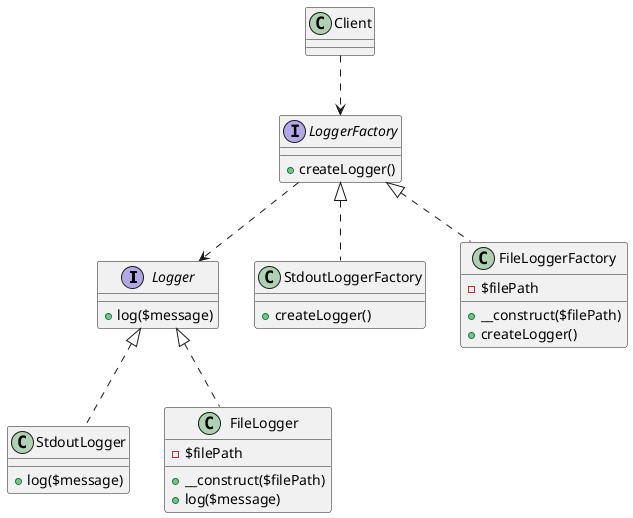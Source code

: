 @startuml
interface Logger {
    + log($message)
}

class StdoutLogger {
    + log($message)
}

class FileLogger {
    - $filePath
    + __construct($filePath)
    + log($message)
}

Logger <|.. StdoutLogger
Logger <|.. FileLogger

interface LoggerFactory {
    + createLogger()
}

class StdoutLoggerFactory {
    + createLogger()
}

class FileLoggerFactory {
    - $filePath
    + __construct($filePath)
    + createLogger()
}

LoggerFactory <|.. StdoutLoggerFactory
LoggerFactory <|.. FileLoggerFactory
LoggerFactory ..> Logger

class Client

Client ..> LoggerFactory

@enduml